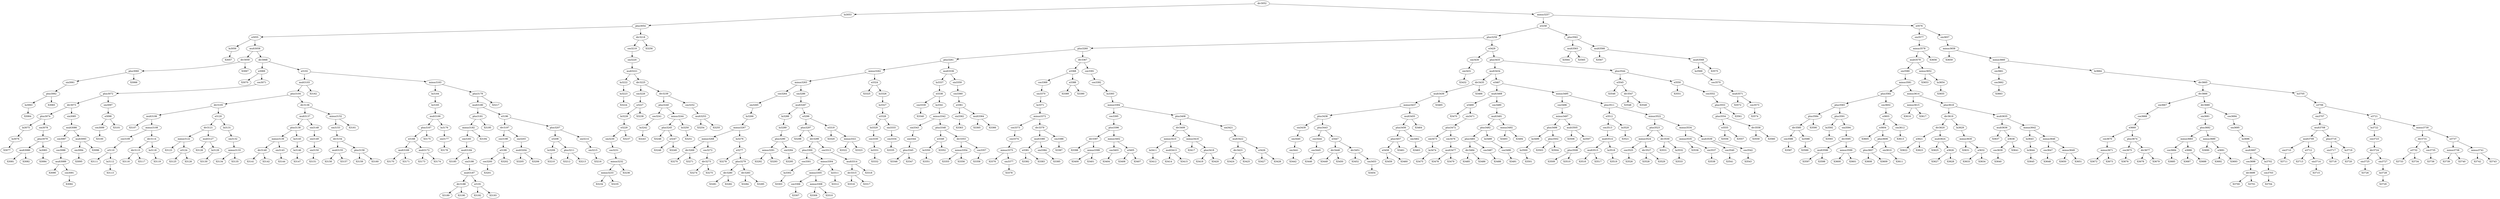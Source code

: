 digraph T {
	ln3056 -> X3057
	e3055 -> ln3056
	ln3063 -> X3064
	plus3062 -> ln3063
	plus3062 -> X3065
	sin3061 -> plus3062
	plus3060 -> sin3061
	plus3060 -> X3066
	div3059 -> plus3060
	div3059 -> X3067
	mult3058 -> div3059
	e3069 -> X3070
	ln3076 -> X3077
	ln3075 -> ln3076
	plus3074 -> ln3075
	mult3080 -> X3081
	mult3080 -> X3082
	plus3079 -> mult3080
	ln3083 -> X3084
	plus3079 -> ln3083
	sin3078 -> plus3079
	plus3074 -> sin3078
	div3073 -> plus3074
	mult3089 -> X3090
	cos3091 -> X3092
	mult3089 -> cos3091
	cos3088 -> mult3089
	cos3087 -> cos3088
	mult3086 -> cos3087
	sin3094 -> X3095
	mult3093 -> sin3094
	mult3093 -> X3096
	mult3086 -> mult3093
	sin3085 -> mult3086
	div3073 -> sin3085
	plus3072 -> div3073
	cos3099 -> X3100
	e3098 -> cos3099
	e3098 -> X3101
	sin3097 -> e3098
	plus3072 -> sin3097
	cos3071 -> plus3072
	e3069 -> cos3071
	div3068 -> e3069
	mult3106 -> X3107
	e3110 -> X3111
	ln3112 -> X3113
	e3110 -> ln3112
	cos3109 -> e3110
	minus3108 -> cos3109
	div3115 -> X3116
	div3115 -> X3117
	div3114 -> div3115
	ln3118 -> X3119
	div3114 -> ln3118
	minus3108 -> div3114
	mult3106 -> minus3108
	div3105 -> mult3106
	minus3122 -> X3123
	e3124 -> X3125
	e3124 -> X3126
	minus3122 -> e3124
	div3121 -> minus3122
	mult3127 -> X3128
	ln3129 -> X3130
	mult3127 -> ln3129
	div3121 -> mult3127
	e3120 -> div3121
	minus3133 -> X3134
	minus3133 -> X3135
	sin3132 -> minus3133
	ln3131 -> sin3132
	e3120 -> ln3131
	div3105 -> e3120
	plus3104 -> div3105
	div3140 -> X3141
	div3140 -> X3142
	minus3139 -> div3140
	sin3143 -> X3144
	minus3139 -> sin3143
	plus3138 -> minus3139
	ln3146 -> X3147
	ln3145 -> ln3146
	plus3138 -> ln3145
	mult3137 -> plus3138
	sin3150 -> X3151
	sin3149 -> sin3150
	sin3148 -> sin3149
	mult3137 -> sin3148
	div3136 -> mult3137
	mult3155 -> X3156
	mult3155 -> X3157
	div3154 -> mult3155
	plus3158 -> X3159
	plus3158 -> X3160
	div3154 -> plus3158
	sin3153 -> div3154
	minus3152 -> sin3153
	minus3152 -> X3161
	div3136 -> minus3152
	plus3104 -> div3136
	mult3103 -> plus3104
	mult3103 -> X3162
	e3102 -> mult3103
	mult3169 -> X3170
	mult3169 -> X3171
	e3168 -> mult3169
	mult3172 -> X3173
	mult3172 -> X3174
	e3168 -> mult3172
	plus3167 -> e3168
	plus3167 -> X3175
	mult3166 -> plus3167
	sin3177 -> X3178
	ln3176 -> sin3177
	mult3166 -> ln3176
	ln3165 -> mult3166
	ln3164 -> ln3165
	minus3163 -> ln3164
	mult3184 -> X3185
	div3188 -> X3189
	div3188 -> X3190
	mult3187 -> div3188
	e3191 -> X3192
	e3191 -> X3193
	mult3187 -> e3191
	sin3186 -> mult3187
	mult3184 -> sin3186
	sin3183 -> mult3184
	minus3182 -> sin3183
	minus3182 -> X3194
	plus3181 -> minus3182
	plus3181 -> X3195
	mult3180 -> plus3181
	cos3200 -> X3201
	e3199 -> cos3200
	e3199 -> X3202
	cos3198 -> e3199
	div3197 -> cos3198
	mult3204 -> X3205
	mult3204 -> X3206
	sin3203 -> mult3204
	div3197 -> sin3203
	e3196 -> div3197
	ln3209 -> X3210
	e3208 -> ln3209
	plus3211 -> X3212
	plus3211 -> X3213
	e3208 -> plus3211
	plus3207 -> e3208
	sin3215 -> X3216
	sin3214 -> sin3215
	plus3207 -> sin3214
	e3196 -> plus3207
	mult3180 -> e3196
	plus3179 -> mult3180
	plus3179 -> X3217
	minus3163 -> plus3179
	e3102 -> minus3163
	div3068 -> e3102
	mult3058 -> div3068
	e3055 -> mult3058
	plus3054 -> e3055
	ln3223 -> X3224
	ln3222 -> ln3223
	mult3221 -> ln3222
	minus3233 -> X3234
	minus3233 -> X3235
	minus3232 -> minus3233
	minus3232 -> X3236
	cos3231 -> minus3232
	sin3230 -> cos3231
	e3229 -> sin3230
	e3229 -> X3237
	ln3228 -> e3229
	e3227 -> ln3228
	e3227 -> X3238
	sin3226 -> e3227
	div3225 -> sin3226
	ln3242 -> X3243
	cos3241 -> ln3242
	plus3240 -> cos3241
	plus3245 -> X3246
	e3247 -> X3248
	e3247 -> X3249
	plus3245 -> e3247
	minus3244 -> plus3245
	ln3250 -> X3251
	minus3244 -> ln3250
	plus3240 -> minus3244
	div3239 -> plus3240
	mult3253 -> X3254
	mult3253 -> X3255
	cos3252 -> mult3253
	div3239 -> cos3252
	div3225 -> div3239
	mult3221 -> div3225
	sin3220 -> mult3221
	cos3219 -> sin3220
	div3218 -> cos3219
	div3218 -> X3256
	plus3054 -> div3218
	ln3053 -> plus3054
	div3052 -> ln3053
	div3269 -> X3270
	div3269 -> X3271
	minus3268 -> div3269
	div3273 -> X3274
	div3273 -> X3275
	cos3272 -> div3273
	minus3268 -> cos3272
	minus3267 -> minus3268
	e3277 -> X3278
	div3280 -> X3281
	div3280 -> X3282
	plus3279 -> div3280
	div3283 -> X3284
	div3283 -> X3285
	plus3279 -> div3283
	e3277 -> plus3279
	ln3276 -> e3277
	minus3267 -> ln3276
	ln3266 -> minus3267
	sin3265 -> ln3266
	cos3264 -> sin3265
	minus3263 -> cos3264
	minus3291 -> X3292
	minus3291 -> X3293
	plus3290 -> minus3291
	sin3294 -> X3295
	plus3290 -> sin3294
	ln3289 -> plus3290
	ln3288 -> ln3289
	mult3287 -> ln3288
	plus3297 -> X3298
	ln3302 -> X3303
	cos3301 -> ln3302
	plus3300 -> cos3301
	cos3306 -> X3307
	minus3305 -> cos3306
	minus3308 -> X3309
	minus3308 -> X3310
	minus3305 -> minus3308
	minus3304 -> minus3305
	ln3311 -> X3312
	minus3304 -> ln3311
	plus3300 -> minus3304
	div3299 -> plus3300
	div3315 -> X3316
	div3315 -> X3317
	mult3314 -> div3315
	mult3314 -> X3318
	cos3313 -> mult3314
	div3299 -> cos3313
	plus3297 -> div3299
	e3296 -> plus3297
	e3319 -> X3320
	minus3321 -> X3322
	minus3321 -> X3323
	e3319 -> minus3321
	e3296 -> e3319
	mult3287 -> e3296
	sin3286 -> mult3287
	minus3263 -> sin3286
	minus3262 -> minus3263
	e3324 -> X3325
	ln3331 -> X3332
	cos3330 -> ln3331
	ln3329 -> cos3330
	e3328 -> ln3329
	cos3334 -> X3335
	sin3333 -> cos3334
	e3328 -> sin3333
	ln3327 -> e3328
	ln3326 -> ln3327
	e3324 -> ln3326
	minus3262 -> e3324
	plus3261 -> minus3262
	cos3339 -> X3340
	e3338 -> cos3339
	plus3345 -> X3346
	plus3345 -> X3347
	sin3344 -> plus3345
	sin3343 -> sin3344
	minus3342 -> sin3343
	ln3350 -> X3351
	e3349 -> ln3350
	e3349 -> X3352
	plus3348 -> e3349
	minus3354 -> X3355
	minus3354 -> X3356
	div3353 -> minus3354
	cos3357 -> X3358
	div3353 -> cos3357
	plus3348 -> div3353
	minus3342 -> plus3348
	ln3341 -> minus3342
	e3338 -> ln3341
	ln3337 -> e3338
	mult3336 -> ln3337
	sin3362 -> X3363
	e3361 -> sin3362
	mult3364 -> X3365
	mult3364 -> X3366
	e3361 -> mult3364
	cos3360 -> e3361
	sin3359 -> cos3360
	mult3336 -> sin3359
	plus3261 -> mult3336
	plus3260 -> plus3261
	minus3375 -> X3376
	sin3377 -> X3378
	minus3375 -> sin3377
	cos3374 -> minus3375
	cos3373 -> cos3374
	minus3372 -> cos3373
	e3381 -> X3382
	e3381 -> X3383
	mult3380 -> e3381
	sin3384 -> X3385
	mult3380 -> sin3384
	div3379 -> mult3380
	cos3386 -> X3387
	div3379 -> cos3386
	minus3372 -> div3379
	ln3371 -> minus3372
	sin3370 -> ln3371
	cos3369 -> sin3370
	e3368 -> cos3369
	e3388 -> X3389
	e3388 -> X3390
	e3368 -> e3388
	div3367 -> e3368
	div3397 -> X3398
	minus3399 -> X3400
	minus3399 -> X3401
	div3397 -> minus3399
	plus3396 -> div3397
	cos3403 -> X3404
	minus3402 -> cos3403
	e3405 -> X3406
	e3405 -> X3407
	minus3402 -> e3405
	plus3396 -> minus3402
	cos3395 -> plus3396
	minus3394 -> cos3395
	ln3411 -> X3412
	minus3410 -> ln3411
	mult3413 -> X3414
	mult3413 -> X3415
	minus3410 -> mult3413
	div3409 -> minus3410
	minus3416 -> X3417
	plus3418 -> X3419
	plus3418 -> X3420
	minus3416 -> plus3418
	div3409 -> minus3416
	plus3408 -> div3409
	div3423 -> X3424
	div3423 -> X3425
	mult3422 -> div3423
	e3426 -> X3427
	e3426 -> X3428
	mult3422 -> e3426
	sin3421 -> mult3422
	plus3408 -> sin3421
	minus3394 -> plus3408
	ln3393 -> minus3394
	cos3392 -> ln3393
	cos3391 -> cos3392
	div3367 -> cos3391
	plus3260 -> div3367
	plus3259 -> plus3260
	sin3431 -> X3432
	sin3430 -> sin3431
	e3429 -> sin3430
	sin3441 -> X3442
	sin3440 -> sin3441
	sin3439 -> sin3440
	plus3438 -> sin3439
	cos3445 -> X3446
	cos3444 -> cos3445
	plus3443 -> cos3444
	div3448 -> X3449
	div3448 -> X3450
	e3447 -> div3448
	div3451 -> X3452
	sin3453 -> X3454
	div3451 -> sin3453
	e3447 -> div3451
	plus3443 -> e3447
	plus3438 -> plus3443
	minus3437 -> plus3438
	e3458 -> X3459
	e3458 -> X3460
	plus3457 -> e3458
	plus3457 -> X3461
	plus3456 -> plus3457
	sin3462 -> X3463
	plus3456 -> sin3462
	mult3455 -> plus3456
	mult3455 -> X3464
	minus3437 -> mult3455
	mult3436 -> minus3437
	mult3436 -> X3465
	div3435 -> mult3436
	div3435 -> X3466
	mult3434 -> div3435
	e3469 -> X3470
	ln3474 -> X3475
	sin3473 -> ln3474
	plus3472 -> sin3473
	mult3477 -> X3478
	mult3477 -> X3479
	cos3476 -> mult3477
	plus3472 -> cos3476
	sin3471 -> plus3472
	e3469 -> sin3471
	mult3468 -> e3469
	div3484 -> X3485
	div3484 -> X3486
	plus3483 -> div3484
	cos3487 -> X3488
	plus3483 -> cos3487
	plus3482 -> plus3483
	cos3490 -> X3491
	ln3489 -> cos3490
	plus3482 -> ln3489
	mult3481 -> plus3482
	minus3492 -> X3493
	minus3492 -> X3494
	mult3481 -> minus3492
	cos3480 -> mult3481
	mult3468 -> cos3480
	e3467 -> mult3468
	ln3500 -> X3501
	ln3499 -> ln3500
	plus3498 -> ln3499
	plus3502 -> X3503
	plus3502 -> X3504
	plus3498 -> plus3502
	minus3497 -> plus3498
	mult3505 -> X3506
	plus3508 -> X3509
	plus3508 -> X3510
	ln3507 -> plus3508
	mult3505 -> ln3507
	minus3497 -> mult3505
	cos3496 -> minus3497
	minus3495 -> cos3496
	mult3515 -> X3516
	mult3515 -> X3517
	mult3514 -> mult3515
	ln3518 -> X3519
	mult3514 -> ln3518
	cos3513 -> mult3514
	e3512 -> cos3513
	ln3520 -> X3521
	e3512 -> ln3520
	plus3511 -> e3512
	cos3525 -> X3526
	minus3524 -> cos3525
	div3527 -> X3528
	div3527 -> X3529
	minus3524 -> div3527
	plus3523 -> minus3524
	div3530 -> X3531
	ln3532 -> X3533
	div3530 -> ln3532
	plus3523 -> div3530
	minus3522 -> plus3523
	minus3535 -> X3536
	sin3537 -> X3538
	minus3535 -> sin3537
	minus3534 -> minus3535
	cos3540 -> X3541
	mult3539 -> cos3540
	cos3542 -> X3543
	mult3539 -> cos3542
	minus3534 -> mult3539
	minus3522 -> minus3534
	plus3511 -> minus3522
	minus3495 -> plus3511
	e3467 -> minus3495
	mult3434 -> e3467
	plus3433 -> mult3434
	e3545 -> X3546
	div3547 -> X3548
	div3547 -> X3549
	e3545 -> div3547
	plus3544 -> e3545
	e3550 -> X3551
	e3555 -> X3556
	e3555 -> X3557
	plus3554 -> e3555
	div3558 -> X3559
	div3558 -> X3560
	plus3554 -> div3558
	plus3553 -> plus3554
	plus3553 -> X3561
	cos3552 -> plus3553
	e3550 -> cos3552
	plus3544 -> e3550
	plus3433 -> plus3544
	e3429 -> plus3433
	plus3259 -> e3429
	e3258 -> plus3259
	mult3563 -> X3564
	mult3563 -> X3565
	plus3562 -> mult3563
	mult3566 -> X3567
	mult3571 -> X3572
	cos3573 -> X3574
	mult3571 -> cos3573
	cos3570 -> mult3571
	ln3569 -> cos3570
	mult3568 -> ln3569
	mult3568 -> X3575
	mult3566 -> mult3568
	plus3562 -> mult3566
	e3258 -> plus3562
	minus3257 -> e3258
	cos3586 -> X3587
	div3585 -> cos3586
	ln3588 -> X3589
	div3585 -> ln3588
	plus3584 -> div3585
	plus3584 -> X3590
	plus3583 -> plus3584
	ln3592 -> X3593
	plus3591 -> ln3592
	mult3596 -> X3597
	mult3596 -> X3598
	div3595 -> mult3596
	minus3599 -> X3600
	minus3599 -> X3601
	div3595 -> minus3599
	sin3594 -> div3595
	plus3591 -> sin3594
	plus3583 -> plus3591
	plus3582 -> plus3583
	e3604 -> X3605
	plus3607 -> X3608
	plus3607 -> X3609
	plus3606 -> plus3607
	sin3610 -> X3611
	plus3606 -> sin3610
	e3604 -> plus3606
	e3603 -> e3604
	cos3612 -> X3613
	e3603 -> cos3612
	cos3602 -> e3603
	plus3582 -> cos3602
	minus3581 -> plus3582
	minus3615 -> X3616
	minus3615 -> X3617
	minus3614 -> minus3615
	e3621 -> X3622
	e3621 -> X3623
	div3620 -> e3621
	mult3624 -> X3625
	e3626 -> X3627
	e3626 -> X3628
	mult3624 -> e3626
	div3620 -> mult3624
	div3619 -> div3620
	minus3630 -> X3631
	e3632 -> X3633
	e3632 -> X3634
	minus3630 -> e3632
	ln3629 -> minus3630
	div3619 -> ln3629
	plus3618 -> div3619
	mult3636 -> X3637
	cos3639 -> X3640
	e3638 -> cos3639
	e3638 -> X3641
	mult3636 -> e3638
	mult3635 -> mult3636
	ln3644 -> X3645
	ln3643 -> ln3644
	minus3642 -> ln3643
	cos3647 -> X3648
	minus3646 -> cos3647
	minus3649 -> X3650
	minus3649 -> X3651
	minus3646 -> minus3649
	minus3642 -> minus3646
	mult3635 -> minus3642
	plus3618 -> mult3635
	minus3614 -> plus3618
	minus3581 -> minus3614
	sin3580 -> minus3581
	mult3579 -> sin3580
	minus3652 -> X3653
	ln3654 -> X3655
	minus3652 -> ln3654
	mult3579 -> minus3652
	minus3578 -> mult3579
	minus3578 -> X3656
	sin3577 -> minus3578
	e3576 -> sin3577
	minus3658 -> X3659
	cos3662 -> X3663
	sin3661 -> cos3662
	minus3660 -> sin3661
	minus3671 -> X3672
	minus3671 -> X3673
	cos3670 -> minus3671
	e3669 -> cos3670
	cos3675 -> X3676
	plus3674 -> cos3675
	div3677 -> X3678
	div3677 -> X3679
	plus3674 -> div3677
	e3669 -> plus3674
	cos3668 -> e3669
	sin3667 -> cos3668
	div3666 -> sin3667
	cos3684 -> X3685
	minus3683 -> cos3684
	e3686 -> X3687
	e3686 -> X3688
	minus3683 -> e3686
	plus3682 -> minus3683
	minus3689 -> X3690
	e3691 -> X3692
	e3691 -> X3693
	minus3689 -> e3691
	plus3682 -> minus3689
	sin3681 -> plus3682
	div3680 -> sin3681
	div3699 -> X3700
	div3699 -> X3701
	cos3698 -> div3699
	mult3697 -> cos3698
	cos3703 -> X3704
	ln3702 -> cos3703
	mult3697 -> ln3702
	ln3696 -> mult3697
	sin3695 -> ln3696
	cos3694 -> sin3695
	div3680 -> cos3694
	div3666 -> div3680
	div3665 -> div3666
	sin3710 -> X3711
	mult3709 -> sin3710
	e3712 -> X3713
	sin3714 -> X3715
	e3712 -> sin3714
	mult3709 -> e3712
	mult3708 -> mult3709
	sin3717 -> X3718
	plus3716 -> sin3717
	ln3719 -> X3720
	plus3716 -> ln3719
	mult3708 -> plus3716
	sin3707 -> mult3708
	e3706 -> sin3707
	sin3725 -> X3726
	div3724 -> sin3725
	ln3728 -> X3729
	sin3727 -> ln3728
	div3724 -> sin3727
	cos3723 -> div3724
	ln3722 -> cos3723
	e3721 -> ln3722
	e3732 -> X3733
	e3732 -> X3734
	div3731 -> e3732
	cos3735 -> X3736
	div3731 -> cos3735
	minus3730 -> div3731
	minus3738 -> X3739
	minus3738 -> X3740
	e3737 -> minus3738
	minus3741 -> X3742
	minus3741 -> X3743
	e3737 -> minus3741
	minus3730 -> e3737
	e3721 -> minus3730
	e3706 -> e3721
	ln3705 -> e3706
	div3665 -> ln3705
	ln3664 -> div3665
	minus3660 -> ln3664
	minus3658 -> minus3660
	sin3657 -> minus3658
	e3576 -> sin3657
	minus3257 -> e3576
	div3052 -> minus3257
}
